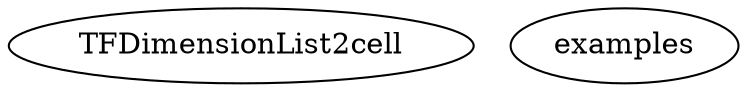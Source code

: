 /* Created by mdot for Matlab */
digraph m2html {

  TFDimensionList2cell [URL="TFDimensionList2cell.html"];
  examples [URL="examples.html"];
}